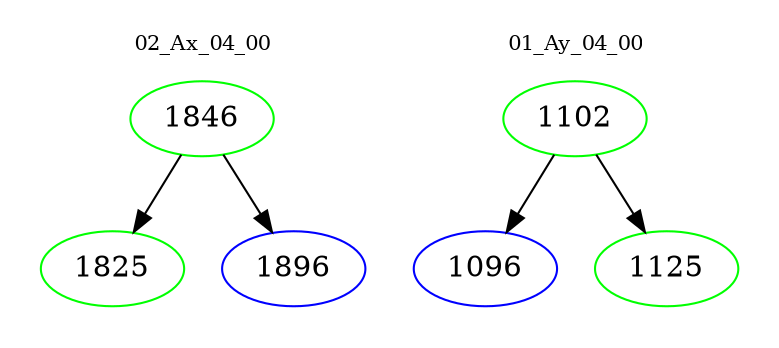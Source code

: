 digraph{
subgraph cluster_0 {
color = white
label = "02_Ax_04_00";
fontsize=10;
T0_1846 [label="1846", color="green"]
T0_1846 -> T0_1825 [color="black"]
T0_1825 [label="1825", color="green"]
T0_1846 -> T0_1896 [color="black"]
T0_1896 [label="1896", color="blue"]
}
subgraph cluster_1 {
color = white
label = "01_Ay_04_00";
fontsize=10;
T1_1102 [label="1102", color="green"]
T1_1102 -> T1_1096 [color="black"]
T1_1096 [label="1096", color="blue"]
T1_1102 -> T1_1125 [color="black"]
T1_1125 [label="1125", color="green"]
}
}

